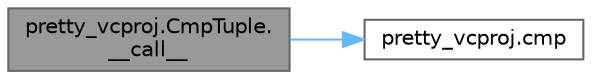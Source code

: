 digraph "pretty_vcproj.CmpTuple.__call__"
{
 // LATEX_PDF_SIZE
  bgcolor="transparent";
  edge [fontname=Helvetica,fontsize=10,labelfontname=Helvetica,labelfontsize=10];
  node [fontname=Helvetica,fontsize=10,shape=box,height=0.2,width=0.4];
  rankdir="LR";
  Node1 [id="Node000001",label="pretty_vcproj.CmpTuple.\l__call__",height=0.2,width=0.4,color="gray40", fillcolor="grey60", style="filled", fontcolor="black",tooltip=" "];
  Node1 -> Node2 [id="edge1_Node000001_Node000002",color="steelblue1",style="solid",tooltip=" "];
  Node2 [id="Node000002",label="pretty_vcproj.cmp",height=0.2,width=0.4,color="grey40", fillcolor="white", style="filled",URL="$namespacepretty__vcproj.html#aa36a1e65b891166d34dc867ea26cacb2",tooltip=" "];
}
